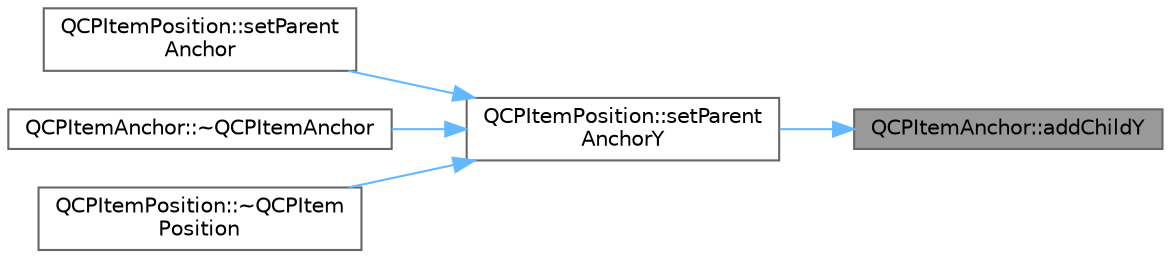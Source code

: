 digraph "QCPItemAnchor::addChildY"
{
 // LATEX_PDF_SIZE
  bgcolor="transparent";
  edge [fontname=Helvetica,fontsize=10,labelfontname=Helvetica,labelfontsize=10];
  node [fontname=Helvetica,fontsize=10,shape=box,height=0.2,width=0.4];
  rankdir="RL";
  Node1 [label="QCPItemAnchor::addChildY",height=0.2,width=0.4,color="gray40", fillcolor="grey60", style="filled", fontcolor="black",tooltip=" "];
  Node1 -> Node2 [dir="back",color="steelblue1",style="solid"];
  Node2 [label="QCPItemPosition::setParent\lAnchorY",height=0.2,width=0.4,color="grey40", fillcolor="white", style="filled",URL="$class_q_c_p_item_position.html#add5ec1db9d19cec58a3b5c9e0a0c3f9d",tooltip=" "];
  Node2 -> Node3 [dir="back",color="steelblue1",style="solid"];
  Node3 [label="QCPItemPosition::setParent\lAnchor",height=0.2,width=0.4,color="grey40", fillcolor="white", style="filled",URL="$class_q_c_p_item_position.html#ac094d67a95d2dceafa0d50b9db3a7e51",tooltip=" "];
  Node2 -> Node4 [dir="back",color="steelblue1",style="solid"];
  Node4 [label="QCPItemAnchor::~QCPItemAnchor",height=0.2,width=0.4,color="grey40", fillcolor="white", style="filled",URL="$class_q_c_p_item_anchor.html#a1868559407600688ee4d1a4621e81ceb",tooltip=" "];
  Node2 -> Node5 [dir="back",color="steelblue1",style="solid"];
  Node5 [label="QCPItemPosition::~QCPItem\lPosition",height=0.2,width=0.4,color="grey40", fillcolor="white", style="filled",URL="$class_q_c_p_item_position.html#ad8a289016f7a62332f9c865c39ab2047",tooltip=" "];
}

